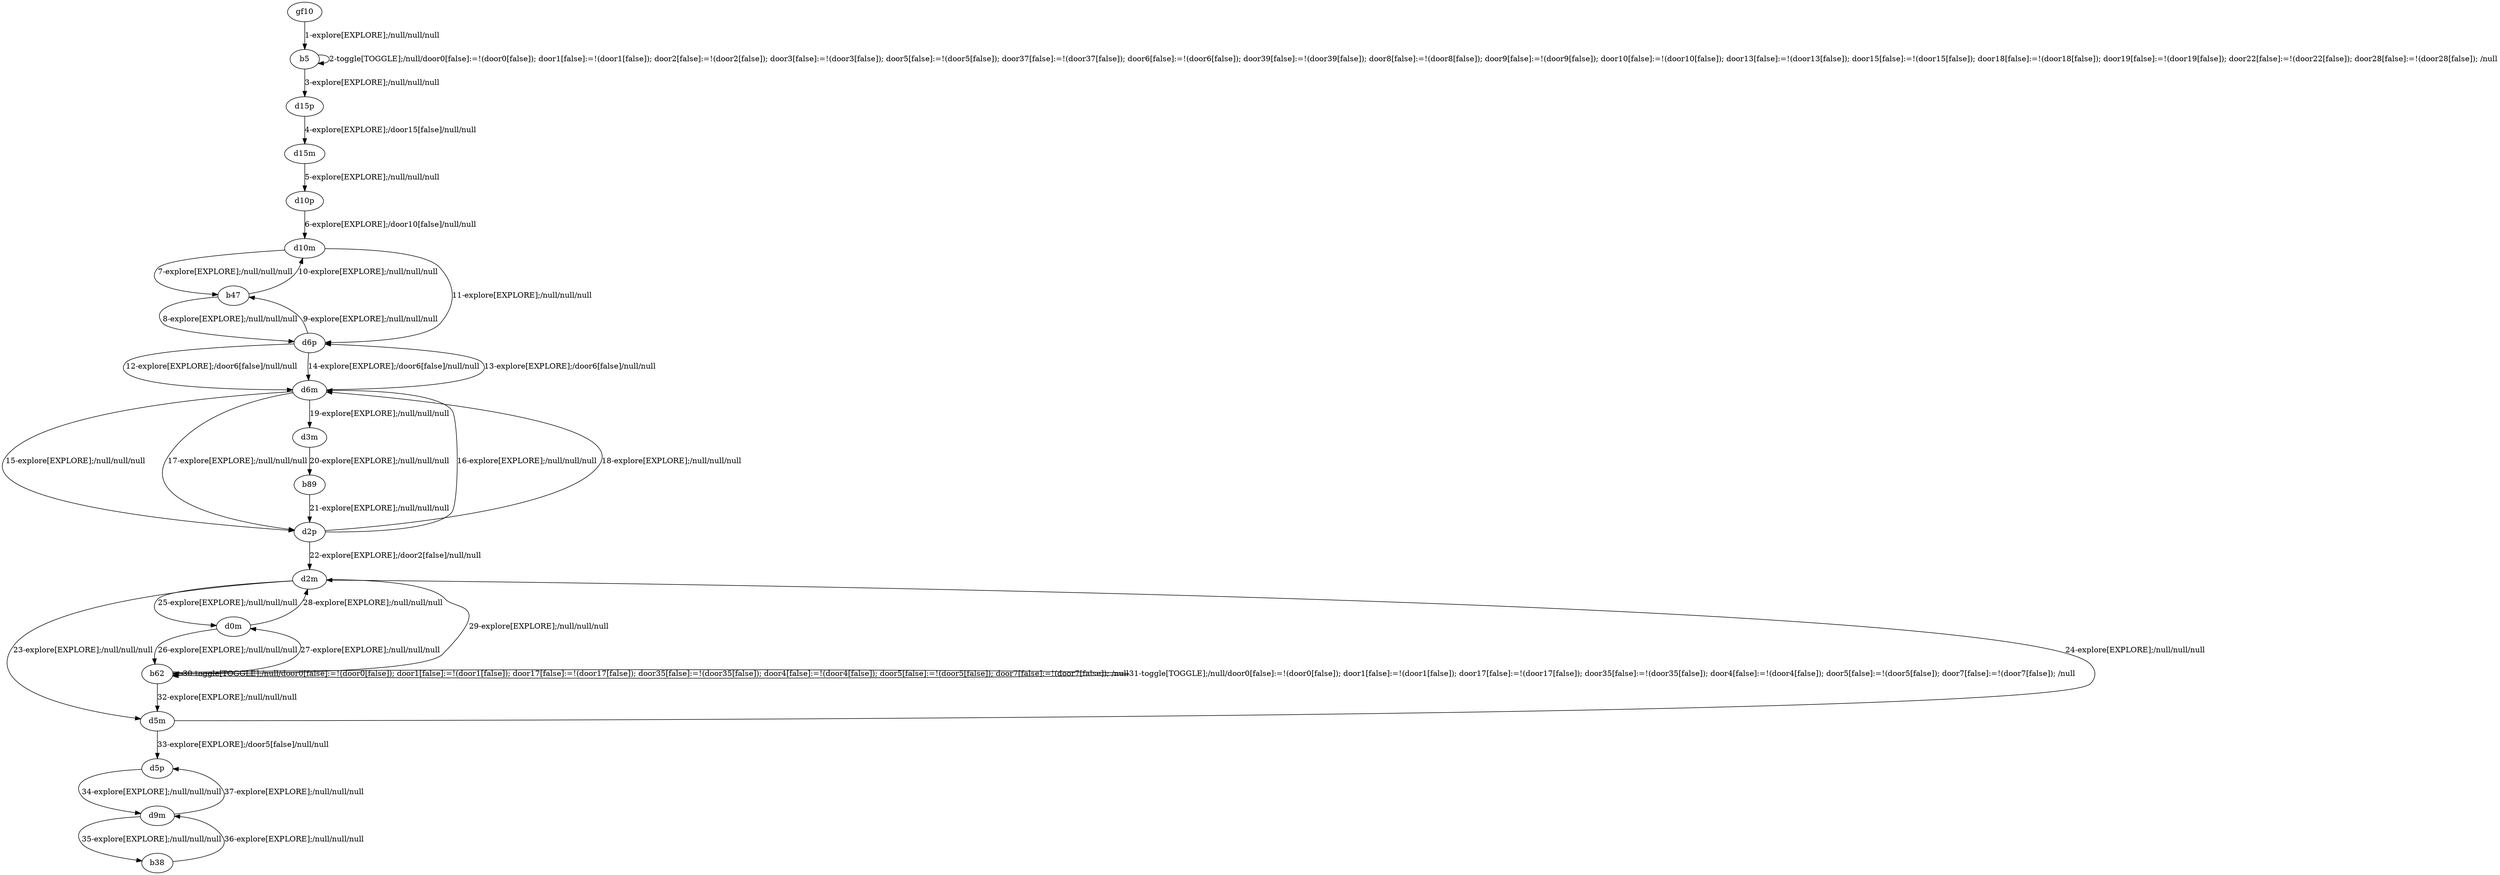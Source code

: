 # Total number of goals covered by this test: 1
# d9m --> d5p

digraph g {
"gf10" -> "b5" [label = "1-explore[EXPLORE];/null/null/null"];
"b5" -> "b5" [label = "2-toggle[TOGGLE];/null/door0[false]:=!(door0[false]); door1[false]:=!(door1[false]); door2[false]:=!(door2[false]); door3[false]:=!(door3[false]); door5[false]:=!(door5[false]); door37[false]:=!(door37[false]); door6[false]:=!(door6[false]); door39[false]:=!(door39[false]); door8[false]:=!(door8[false]); door9[false]:=!(door9[false]); door10[false]:=!(door10[false]); door13[false]:=!(door13[false]); door15[false]:=!(door15[false]); door18[false]:=!(door18[false]); door19[false]:=!(door19[false]); door22[false]:=!(door22[false]); door28[false]:=!(door28[false]); /null"];
"b5" -> "d15p" [label = "3-explore[EXPLORE];/null/null/null"];
"d15p" -> "d15m" [label = "4-explore[EXPLORE];/door15[false]/null/null"];
"d15m" -> "d10p" [label = "5-explore[EXPLORE];/null/null/null"];
"d10p" -> "d10m" [label = "6-explore[EXPLORE];/door10[false]/null/null"];
"d10m" -> "b47" [label = "7-explore[EXPLORE];/null/null/null"];
"b47" -> "d6p" [label = "8-explore[EXPLORE];/null/null/null"];
"d6p" -> "b47" [label = "9-explore[EXPLORE];/null/null/null"];
"b47" -> "d10m" [label = "10-explore[EXPLORE];/null/null/null"];
"d10m" -> "d6p" [label = "11-explore[EXPLORE];/null/null/null"];
"d6p" -> "d6m" [label = "12-explore[EXPLORE];/door6[false]/null/null"];
"d6m" -> "d6p" [label = "13-explore[EXPLORE];/door6[false]/null/null"];
"d6p" -> "d6m" [label = "14-explore[EXPLORE];/door6[false]/null/null"];
"d6m" -> "d2p" [label = "15-explore[EXPLORE];/null/null/null"];
"d2p" -> "d6m" [label = "16-explore[EXPLORE];/null/null/null"];
"d6m" -> "d2p" [label = "17-explore[EXPLORE];/null/null/null"];
"d2p" -> "d6m" [label = "18-explore[EXPLORE];/null/null/null"];
"d6m" -> "d3m" [label = "19-explore[EXPLORE];/null/null/null"];
"d3m" -> "b89" [label = "20-explore[EXPLORE];/null/null/null"];
"b89" -> "d2p" [label = "21-explore[EXPLORE];/null/null/null"];
"d2p" -> "d2m" [label = "22-explore[EXPLORE];/door2[false]/null/null"];
"d2m" -> "d5m" [label = "23-explore[EXPLORE];/null/null/null"];
"d5m" -> "d2m" [label = "24-explore[EXPLORE];/null/null/null"];
"d2m" -> "d0m" [label = "25-explore[EXPLORE];/null/null/null"];
"d0m" -> "b62" [label = "26-explore[EXPLORE];/null/null/null"];
"b62" -> "d0m" [label = "27-explore[EXPLORE];/null/null/null"];
"d0m" -> "d2m" [label = "28-explore[EXPLORE];/null/null/null"];
"d2m" -> "b62" [label = "29-explore[EXPLORE];/null/null/null"];
"b62" -> "b62" [label = "30-toggle[TOGGLE];/null/door0[false]:=!(door0[false]); door1[false]:=!(door1[false]); door17[false]:=!(door17[false]); door35[false]:=!(door35[false]); door4[false]:=!(door4[false]); door5[false]:=!(door5[false]); door7[false]:=!(door7[false]); /null"];
"b62" -> "b62" [label = "31-toggle[TOGGLE];/null/door0[false]:=!(door0[false]); door1[false]:=!(door1[false]); door17[false]:=!(door17[false]); door35[false]:=!(door35[false]); door4[false]:=!(door4[false]); door5[false]:=!(door5[false]); door7[false]:=!(door7[false]); /null"];
"b62" -> "d5m" [label = "32-explore[EXPLORE];/null/null/null"];
"d5m" -> "d5p" [label = "33-explore[EXPLORE];/door5[false]/null/null"];
"d5p" -> "d9m" [label = "34-explore[EXPLORE];/null/null/null"];
"d9m" -> "b38" [label = "35-explore[EXPLORE];/null/null/null"];
"b38" -> "d9m" [label = "36-explore[EXPLORE];/null/null/null"];
"d9m" -> "d5p" [label = "37-explore[EXPLORE];/null/null/null"];
}